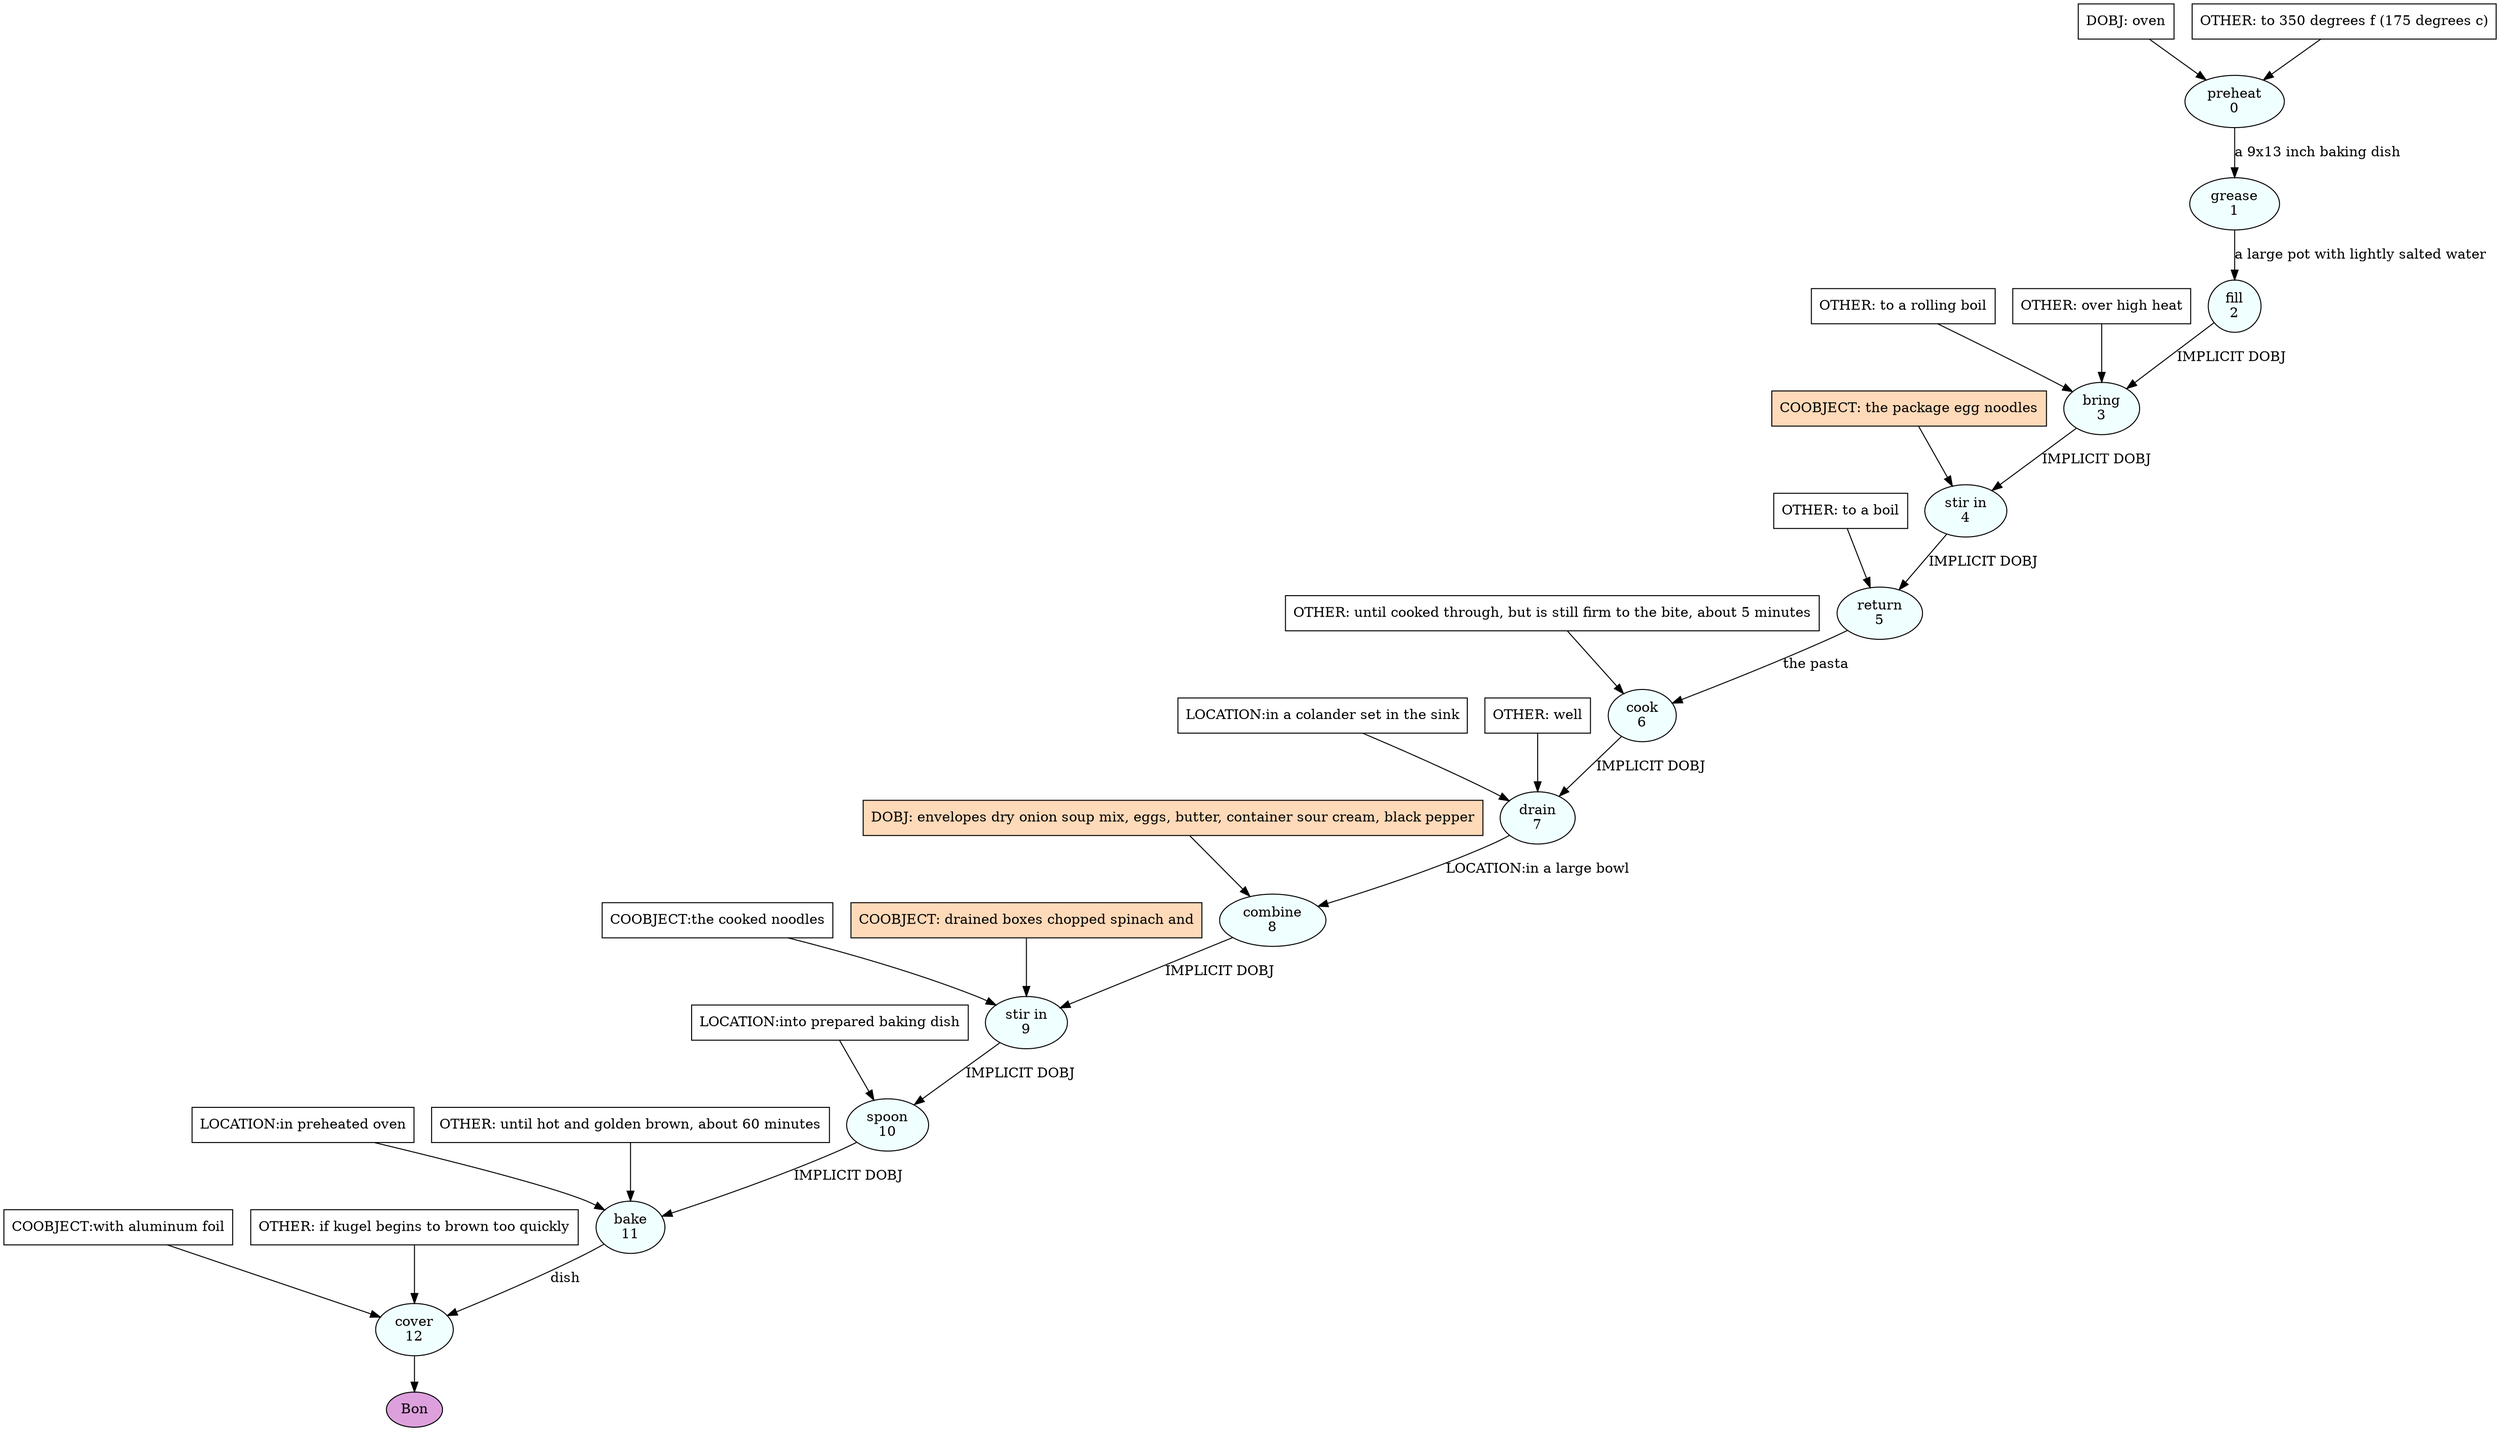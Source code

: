 digraph recipe {
E0[label="preheat
0", shape=oval, style=filled, fillcolor=azure]
E1[label="grease
1", shape=oval, style=filled, fillcolor=azure]
E2[label="fill
2", shape=oval, style=filled, fillcolor=azure]
E3[label="bring
3", shape=oval, style=filled, fillcolor=azure]
E4[label="stir in
4", shape=oval, style=filled, fillcolor=azure]
E5[label="return
5", shape=oval, style=filled, fillcolor=azure]
E6[label="cook
6", shape=oval, style=filled, fillcolor=azure]
E7[label="drain
7", shape=oval, style=filled, fillcolor=azure]
E8[label="combine
8", shape=oval, style=filled, fillcolor=azure]
E9[label="stir in
9", shape=oval, style=filled, fillcolor=azure]
E10[label="spoon
10", shape=oval, style=filled, fillcolor=azure]
E11[label="bake
11", shape=oval, style=filled, fillcolor=azure]
E12[label="cover
12", shape=oval, style=filled, fillcolor=azure]
D0[label="DOBJ: oven", shape=box, style=filled, fillcolor=white]
D0 -> E0
O0_0[label="OTHER: to 350 degrees f (175 degrees c)", shape=box, style=filled, fillcolor=white]
O0_0 -> E0
E0 -> E1 [label="a 9x13 inch baking dish"]
E1 -> E2 [label="a large pot with lightly salted water"]
E2 -> E3 [label="IMPLICIT DOBJ"]
O3_0_0[label="OTHER: to a rolling boil", shape=box, style=filled, fillcolor=white]
O3_0_0 -> E3
O3_1_0[label="OTHER: over high heat", shape=box, style=filled, fillcolor=white]
O3_1_0 -> E3
E3 -> E4 [label="IMPLICIT DOBJ"]
P4_0_ing[label="COOBJECT: the package egg noodles", shape=box, style=filled, fillcolor=peachpuff]
P4_0_ing -> E4
E4 -> E5 [label="IMPLICIT DOBJ"]
O5_0_0[label="OTHER: to a boil", shape=box, style=filled, fillcolor=white]
O5_0_0 -> E5
E5 -> E6 [label="the pasta"]
O6_0_0[label="OTHER: until cooked through, but is still firm to the bite, about 5 minutes", shape=box, style=filled, fillcolor=white]
O6_0_0 -> E6
E6 -> E7 [label="IMPLICIT DOBJ"]
P7_0_0[label="LOCATION:in a colander set in the sink", shape=box, style=filled, fillcolor=white]
P7_0_0 -> E7
O7_0_0[label="OTHER: well", shape=box, style=filled, fillcolor=white]
O7_0_0 -> E7
D8_ing[label="DOBJ: envelopes dry onion soup mix, eggs, butter, container sour cream, black pepper", shape=box, style=filled, fillcolor=peachpuff]
D8_ing -> E8
E7 -> E8 [label="LOCATION:in a large bowl"]
E8 -> E9 [label="IMPLICIT DOBJ"]
P9_0_0[label="COOBJECT:the cooked noodles", shape=box, style=filled, fillcolor=white]
P9_0_0 -> E9
P9_1_ing[label="COOBJECT: drained boxes chopped spinach and", shape=box, style=filled, fillcolor=peachpuff]
P9_1_ing -> E9
E9 -> E10 [label="IMPLICIT DOBJ"]
P10_0_0[label="LOCATION:into prepared baking dish", shape=box, style=filled, fillcolor=white]
P10_0_0 -> E10
E10 -> E11 [label="IMPLICIT DOBJ"]
P11_0_0[label="LOCATION:in preheated oven", shape=box, style=filled, fillcolor=white]
P11_0_0 -> E11
O11_0_0[label="OTHER: until hot and golden brown, about 60 minutes", shape=box, style=filled, fillcolor=white]
O11_0_0 -> E11
E11 -> E12 [label="dish"]
P12_0_0[label="COOBJECT:with aluminum foil", shape=box, style=filled, fillcolor=white]
P12_0_0 -> E12
O12_0_0[label="OTHER: if kugel begins to brown too quickly", shape=box, style=filled, fillcolor=white]
O12_0_0 -> E12
EOR[label="Bon", shape=oval, style=filled, fillcolor=plum]
E12 -> EOR
}
